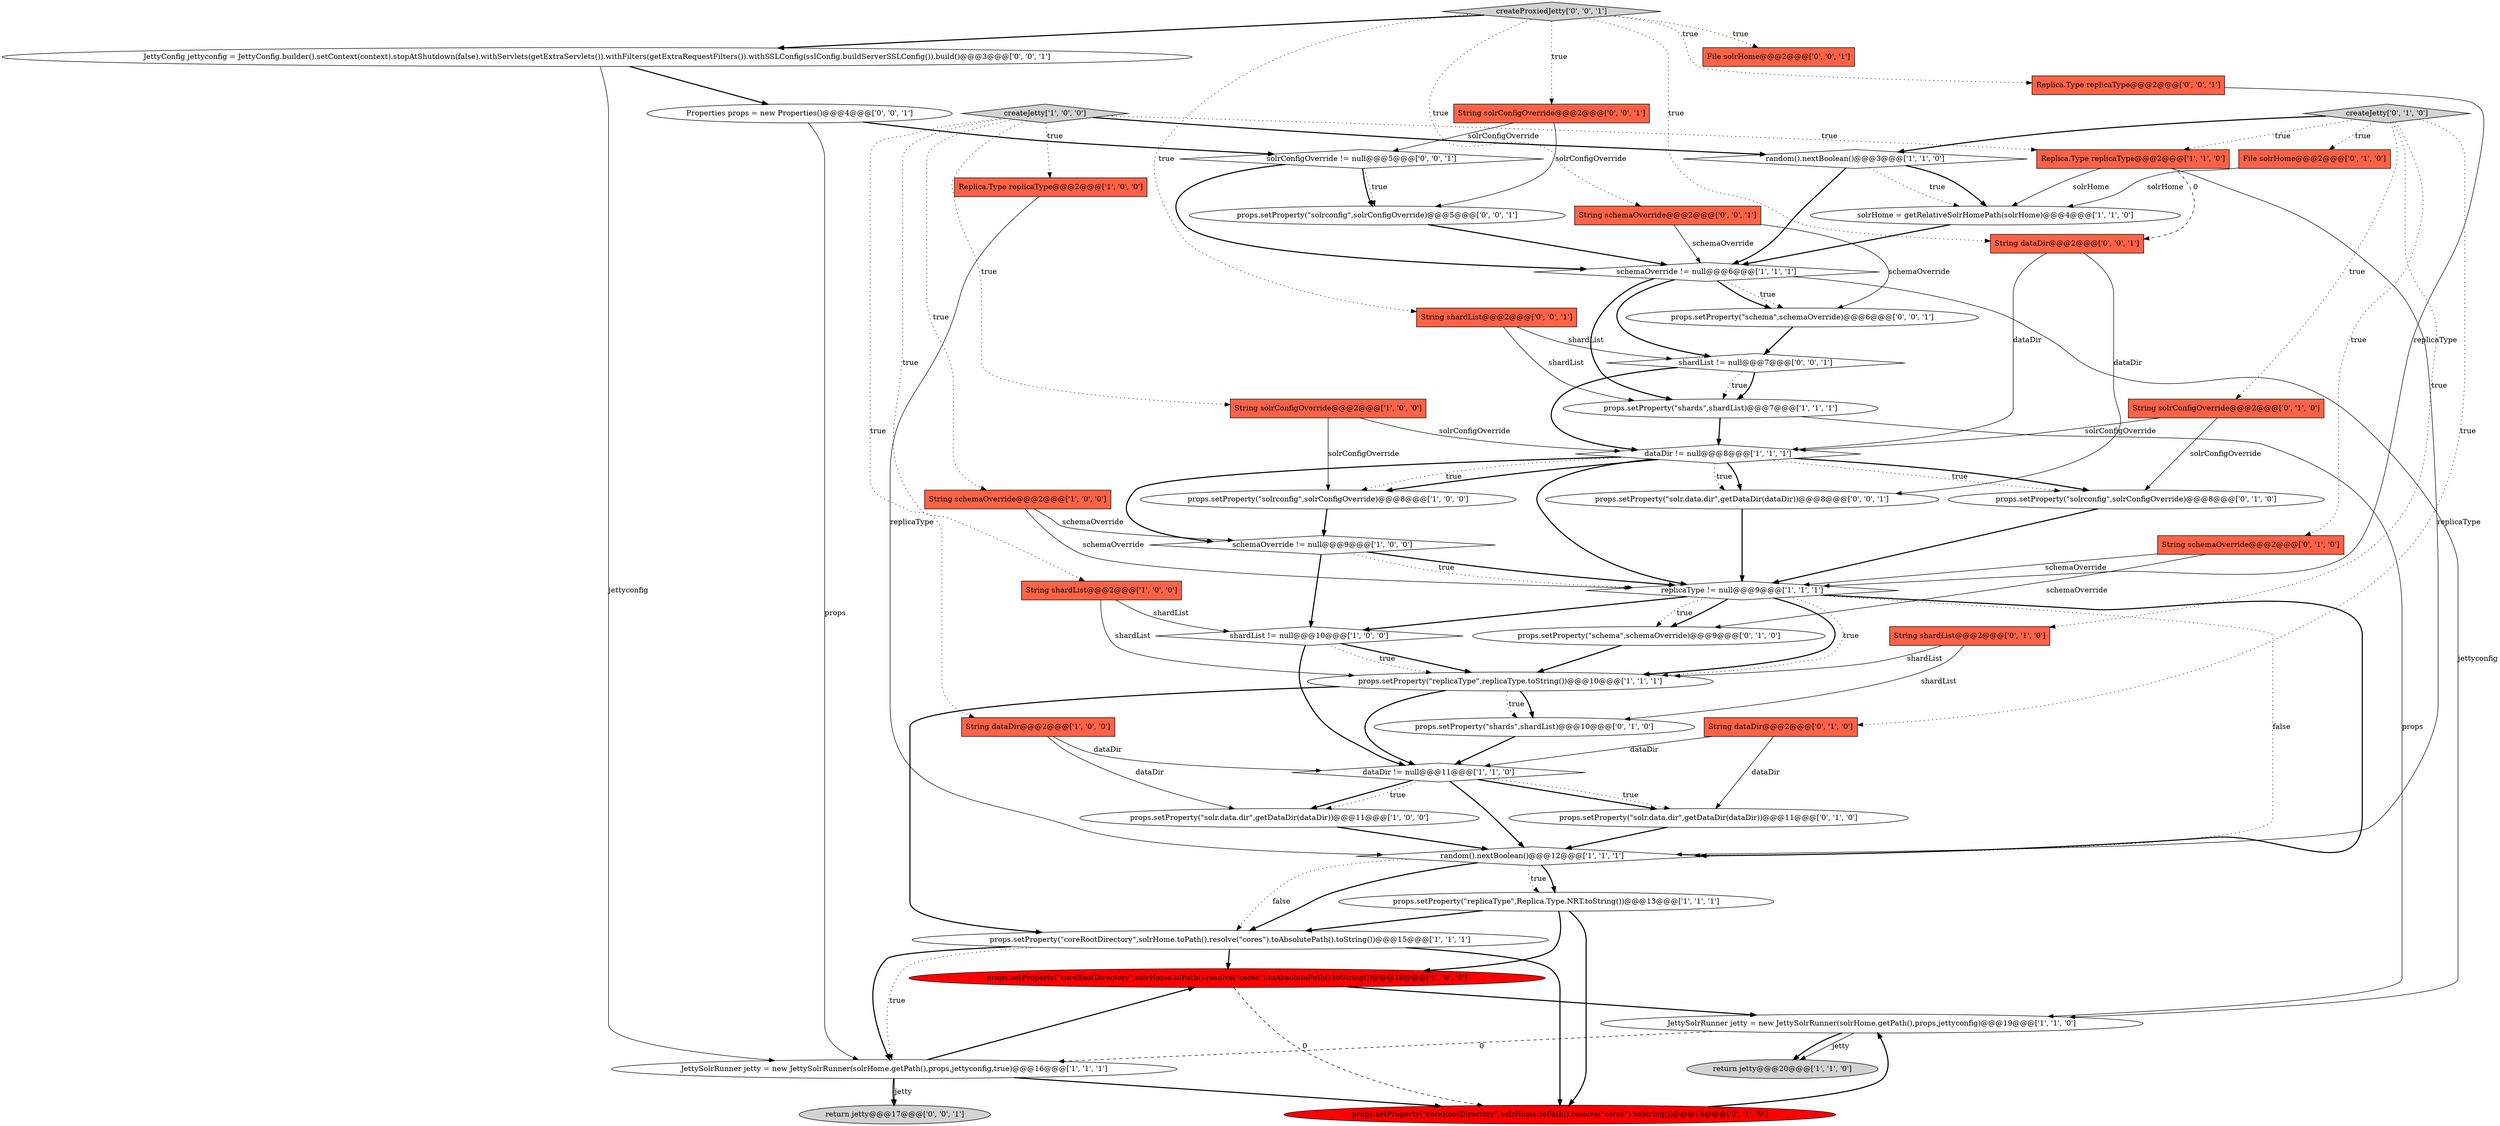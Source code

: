 digraph {
16 [style = filled, label = "props.setProperty(\"solr.data.dir\",getDataDir(dataDir))@@@11@@@['1', '0', '0']", fillcolor = white, shape = ellipse image = "AAA0AAABBB1BBB"];
26 [style = filled, label = "props.setProperty(\"schema\",schemaOverride)@@@9@@@['0', '1', '0']", fillcolor = white, shape = ellipse image = "AAA0AAABBB2BBB"];
49 [style = filled, label = "createProxiedJetty['0', '0', '1']", fillcolor = lightgray, shape = diamond image = "AAA0AAABBB3BBB"];
15 [style = filled, label = "Replica.Type replicaType@@@2@@@['1', '0', '0']", fillcolor = tomato, shape = box image = "AAA0AAABBB1BBB"];
39 [style = filled, label = "File solrHome@@@2@@@['0', '0', '1']", fillcolor = tomato, shape = box image = "AAA0AAABBB3BBB"];
36 [style = filled, label = "String shardList@@@2@@@['0', '1', '0']", fillcolor = tomato, shape = box image = "AAA0AAABBB2BBB"];
9 [style = filled, label = "String shardList@@@2@@@['1', '0', '0']", fillcolor = tomato, shape = box image = "AAA0AAABBB1BBB"];
0 [style = filled, label = "createJetty['1', '0', '0']", fillcolor = lightgray, shape = diamond image = "AAA0AAABBB1BBB"];
42 [style = filled, label = "props.setProperty(\"schema\",schemaOverride)@@@6@@@['0', '0', '1']", fillcolor = white, shape = ellipse image = "AAA0AAABBB3BBB"];
47 [style = filled, label = "String schemaOverride@@@2@@@['0', '0', '1']", fillcolor = tomato, shape = box image = "AAA0AAABBB3BBB"];
27 [style = filled, label = "props.setProperty(\"shards\",shardList)@@@10@@@['0', '1', '0']", fillcolor = white, shape = ellipse image = "AAA0AAABBB2BBB"];
45 [style = filled, label = "Replica.Type replicaType@@@2@@@['0', '0', '1']", fillcolor = tomato, shape = box image = "AAA0AAABBB3BBB"];
6 [style = filled, label = "props.setProperty(\"coreRootDirectory\",solrHome.toPath().resolve(\"cores\").toAbsolutePath().toString())@@@18@@@['1', '0', '0']", fillcolor = red, shape = ellipse image = "AAA1AAABBB1BBB"];
11 [style = filled, label = "String schemaOverride@@@2@@@['1', '0', '0']", fillcolor = tomato, shape = box image = "AAA0AAABBB1BBB"];
21 [style = filled, label = "solrHome = getRelativeSolrHomePath(solrHome)@@@4@@@['1', '1', '0']", fillcolor = white, shape = ellipse image = "AAA0AAABBB1BBB"];
22 [style = filled, label = "schemaOverride != null@@@6@@@['1', '1', '1']", fillcolor = white, shape = diamond image = "AAA0AAABBB1BBB"];
31 [style = filled, label = "props.setProperty(\"solrconfig\",solrConfigOverride)@@@8@@@['0', '1', '0']", fillcolor = white, shape = ellipse image = "AAA0AAABBB2BBB"];
14 [style = filled, label = "props.setProperty(\"shards\",shardList)@@@7@@@['1', '1', '1']", fillcolor = white, shape = ellipse image = "AAA0AAABBB1BBB"];
18 [style = filled, label = "props.setProperty(\"coreRootDirectory\",solrHome.toPath().resolve(\"cores\").toAbsolutePath().toString())@@@15@@@['1', '1', '1']", fillcolor = white, shape = ellipse image = "AAA0AAABBB1BBB"];
2 [style = filled, label = "random().nextBoolean()@@@3@@@['1', '1', '0']", fillcolor = white, shape = diamond image = "AAA0AAABBB1BBB"];
40 [style = filled, label = "String shardList@@@2@@@['0', '0', '1']", fillcolor = tomato, shape = box image = "AAA0AAABBB3BBB"];
23 [style = filled, label = "random().nextBoolean()@@@12@@@['1', '1', '1']", fillcolor = white, shape = diamond image = "AAA0AAABBB1BBB"];
3 [style = filled, label = "JettySolrRunner jetty = new JettySolrRunner(solrHome.getPath(),props,jettyconfig)@@@19@@@['1', '1', '0']", fillcolor = white, shape = ellipse image = "AAA0AAABBB1BBB"];
35 [style = filled, label = "String dataDir@@@2@@@['0', '1', '0']", fillcolor = tomato, shape = box image = "AAA0AAABBB2BBB"];
46 [style = filled, label = "return jetty@@@17@@@['0', '0', '1']", fillcolor = lightgray, shape = ellipse image = "AAA0AAABBB3BBB"];
13 [style = filled, label = "String dataDir@@@2@@@['1', '0', '0']", fillcolor = tomato, shape = box image = "AAA0AAABBB1BBB"];
44 [style = filled, label = "Properties props = new Properties()@@@4@@@['0', '0', '1']", fillcolor = white, shape = ellipse image = "AAA0AAABBB3BBB"];
20 [style = filled, label = "dataDir != null@@@8@@@['1', '1', '1']", fillcolor = white, shape = diamond image = "AAA0AAABBB1BBB"];
24 [style = filled, label = "replicaType != null@@@9@@@['1', '1', '1']", fillcolor = white, shape = diamond image = "AAA0AAABBB1BBB"];
29 [style = filled, label = "props.setProperty(\"coreRootDirectory\",solrHome.toPath().resolve(\"cores\").toString())@@@18@@@['0', '1', '0']", fillcolor = red, shape = ellipse image = "AAA1AAABBB2BBB"];
48 [style = filled, label = "shardList != null@@@7@@@['0', '0', '1']", fillcolor = white, shape = diamond image = "AAA0AAABBB3BBB"];
4 [style = filled, label = "JettySolrRunner jetty = new JettySolrRunner(solrHome.getPath(),props,jettyconfig,true)@@@16@@@['1', '1', '1']", fillcolor = white, shape = ellipse image = "AAA0AAABBB1BBB"];
10 [style = filled, label = "props.setProperty(\"replicaType\",replicaType.toString())@@@10@@@['1', '1', '1']", fillcolor = white, shape = ellipse image = "AAA0AAABBB1BBB"];
5 [style = filled, label = "shardList != null@@@10@@@['1', '0', '0']", fillcolor = white, shape = diamond image = "AAA0AAABBB1BBB"];
25 [style = filled, label = "dataDir != null@@@11@@@['1', '1', '0']", fillcolor = white, shape = diamond image = "AAA0AAABBB1BBB"];
38 [style = filled, label = "props.setProperty(\"solr.data.dir\",getDataDir(dataDir))@@@8@@@['0', '0', '1']", fillcolor = white, shape = ellipse image = "AAA0AAABBB3BBB"];
12 [style = filled, label = "props.setProperty(\"replicaType\",Replica.Type.NRT.toString())@@@13@@@['1', '1', '1']", fillcolor = white, shape = ellipse image = "AAA0AAABBB1BBB"];
19 [style = filled, label = "Replica.Type replicaType@@@2@@@['1', '1', '0']", fillcolor = tomato, shape = box image = "AAA0AAABBB1BBB"];
17 [style = filled, label = "return jetty@@@20@@@['1', '1', '0']", fillcolor = lightgray, shape = ellipse image = "AAA0AAABBB1BBB"];
34 [style = filled, label = "props.setProperty(\"solr.data.dir\",getDataDir(dataDir))@@@11@@@['0', '1', '0']", fillcolor = white, shape = ellipse image = "AAA0AAABBB2BBB"];
43 [style = filled, label = "JettyConfig jettyconfig = JettyConfig.builder().setContext(context).stopAtShutdown(false).withServlets(getExtraServlets()).withFilters(getExtraRequestFilters()).withSSLConfig(sslConfig.buildServerSSLConfig()).build()@@@3@@@['0', '0', '1']", fillcolor = white, shape = ellipse image = "AAA0AAABBB3BBB"];
33 [style = filled, label = "String schemaOverride@@@2@@@['0', '1', '0']", fillcolor = tomato, shape = box image = "AAA0AAABBB2BBB"];
32 [style = filled, label = "createJetty['0', '1', '0']", fillcolor = lightgray, shape = diamond image = "AAA0AAABBB2BBB"];
28 [style = filled, label = "File solrHome@@@2@@@['0', '1', '0']", fillcolor = tomato, shape = box image = "AAA0AAABBB2BBB"];
30 [style = filled, label = "String solrConfigOverride@@@2@@@['0', '1', '0']", fillcolor = tomato, shape = box image = "AAA0AAABBB2BBB"];
8 [style = filled, label = "schemaOverride != null@@@9@@@['1', '0', '0']", fillcolor = white, shape = diamond image = "AAA0AAABBB1BBB"];
50 [style = filled, label = "solrConfigOverride != null@@@5@@@['0', '0', '1']", fillcolor = white, shape = diamond image = "AAA0AAABBB3BBB"];
41 [style = filled, label = "String solrConfigOverride@@@2@@@['0', '0', '1']", fillcolor = tomato, shape = box image = "AAA0AAABBB3BBB"];
1 [style = filled, label = "String solrConfigOverride@@@2@@@['1', '0', '0']", fillcolor = tomato, shape = box image = "AAA0AAABBB1BBB"];
37 [style = filled, label = "props.setProperty(\"solrconfig\",solrConfigOverride)@@@5@@@['0', '0', '1']", fillcolor = white, shape = ellipse image = "AAA0AAABBB3BBB"];
7 [style = filled, label = "props.setProperty(\"solrconfig\",solrConfigOverride)@@@8@@@['1', '0', '0']", fillcolor = white, shape = ellipse image = "AAA0AAABBB1BBB"];
51 [style = filled, label = "String dataDir@@@2@@@['0', '0', '1']", fillcolor = tomato, shape = box image = "AAA0AAABBB3BBB"];
6->3 [style = bold, label=""];
32->28 [style = dotted, label="true"];
25->34 [style = bold, label=""];
50->22 [style = bold, label=""];
26->10 [style = bold, label=""];
0->19 [style = dotted, label="true"];
49->39 [style = dotted, label="true"];
3->17 [style = solid, label="jetty"];
48->14 [style = dotted, label="true"];
42->48 [style = bold, label=""];
7->8 [style = bold, label=""];
40->48 [style = solid, label="shardList"];
9->5 [style = solid, label="shardList"];
49->40 [style = dotted, label="true"];
22->42 [style = dotted, label="true"];
20->31 [style = dotted, label="true"];
1->20 [style = solid, label="solrConfigOverride"];
47->22 [style = solid, label="schemaOverride"];
32->30 [style = dotted, label="true"];
12->18 [style = bold, label=""];
23->12 [style = bold, label=""];
13->25 [style = solid, label="dataDir"];
51->38 [style = solid, label="dataDir"];
0->11 [style = dotted, label="true"];
19->23 [style = solid, label="replicaType"];
43->44 [style = bold, label=""];
27->25 [style = bold, label=""];
4->46 [style = bold, label=""];
14->20 [style = bold, label=""];
23->18 [style = dotted, label="false"];
24->10 [style = bold, label=""];
5->10 [style = bold, label=""];
1->7 [style = solid, label="solrConfigOverride"];
50->37 [style = dotted, label="true"];
32->35 [style = dotted, label="true"];
50->37 [style = bold, label=""];
36->27 [style = solid, label="shardList"];
44->50 [style = bold, label=""];
20->31 [style = bold, label=""];
41->37 [style = solid, label="solrConfigOverride"];
2->21 [style = dotted, label="true"];
32->36 [style = dotted, label="true"];
20->38 [style = bold, label=""];
3->4 [style = dashed, label="0"];
5->25 [style = bold, label=""];
24->5 [style = bold, label=""];
49->51 [style = dotted, label="true"];
49->47 [style = dotted, label="true"];
30->31 [style = solid, label="solrConfigOverride"];
20->8 [style = bold, label=""];
12->29 [style = bold, label=""];
18->4 [style = bold, label=""];
19->51 [style = dashed, label="0"];
49->41 [style = dotted, label="true"];
35->34 [style = solid, label="dataDir"];
21->22 [style = bold, label=""];
24->26 [style = dotted, label="true"];
2->21 [style = bold, label=""];
35->25 [style = solid, label="dataDir"];
10->25 [style = bold, label=""];
41->50 [style = solid, label="solrConfigOverride"];
20->7 [style = bold, label=""];
22->14 [style = bold, label=""];
14->3 [style = solid, label="props"];
11->24 [style = solid, label="schemaOverride"];
20->38 [style = dotted, label="true"];
8->24 [style = bold, label=""];
22->42 [style = bold, label=""];
10->18 [style = bold, label=""];
38->24 [style = bold, label=""];
22->48 [style = bold, label=""];
5->10 [style = dotted, label="true"];
31->24 [style = bold, label=""];
48->14 [style = bold, label=""];
22->3 [style = solid, label="jettyconfig"];
9->10 [style = solid, label="shardList"];
4->29 [style = bold, label=""];
16->23 [style = bold, label=""];
20->7 [style = dotted, label="true"];
25->16 [style = bold, label=""];
8->24 [style = dotted, label="true"];
32->33 [style = dotted, label="true"];
49->45 [style = dotted, label="true"];
30->20 [style = solid, label="solrConfigOverride"];
24->26 [style = bold, label=""];
37->22 [style = bold, label=""];
45->24 [style = solid, label="replicaType"];
18->6 [style = bold, label=""];
19->21 [style = solid, label="solrHome"];
47->42 [style = solid, label="schemaOverride"];
3->17 [style = bold, label=""];
34->23 [style = bold, label=""];
44->4 [style = solid, label="props"];
24->23 [style = dotted, label="false"];
28->21 [style = solid, label="solrHome"];
13->16 [style = solid, label="dataDir"];
0->9 [style = dotted, label="true"];
23->18 [style = bold, label=""];
25->16 [style = dotted, label="true"];
11->8 [style = solid, label="schemaOverride"];
0->1 [style = dotted, label="true"];
24->23 [style = bold, label=""];
33->24 [style = solid, label="schemaOverride"];
51->20 [style = solid, label="dataDir"];
43->4 [style = solid, label="jettyconfig"];
0->13 [style = dotted, label="true"];
40->14 [style = solid, label="shardList"];
4->6 [style = bold, label=""];
25->34 [style = dotted, label="true"];
25->23 [style = bold, label=""];
0->15 [style = dotted, label="true"];
10->27 [style = bold, label=""];
29->3 [style = bold, label=""];
0->2 [style = bold, label=""];
33->26 [style = solid, label="schemaOverride"];
4->46 [style = solid, label="jetty"];
12->6 [style = bold, label=""];
32->2 [style = bold, label=""];
49->43 [style = bold, label=""];
24->10 [style = dotted, label="true"];
18->29 [style = bold, label=""];
6->29 [style = dashed, label="0"];
8->5 [style = bold, label=""];
15->23 [style = solid, label="replicaType"];
48->20 [style = bold, label=""];
10->27 [style = dotted, label="true"];
18->4 [style = dotted, label="true"];
23->12 [style = dotted, label="true"];
2->22 [style = bold, label=""];
20->24 [style = bold, label=""];
32->19 [style = dotted, label="true"];
36->10 [style = solid, label="shardList"];
}
